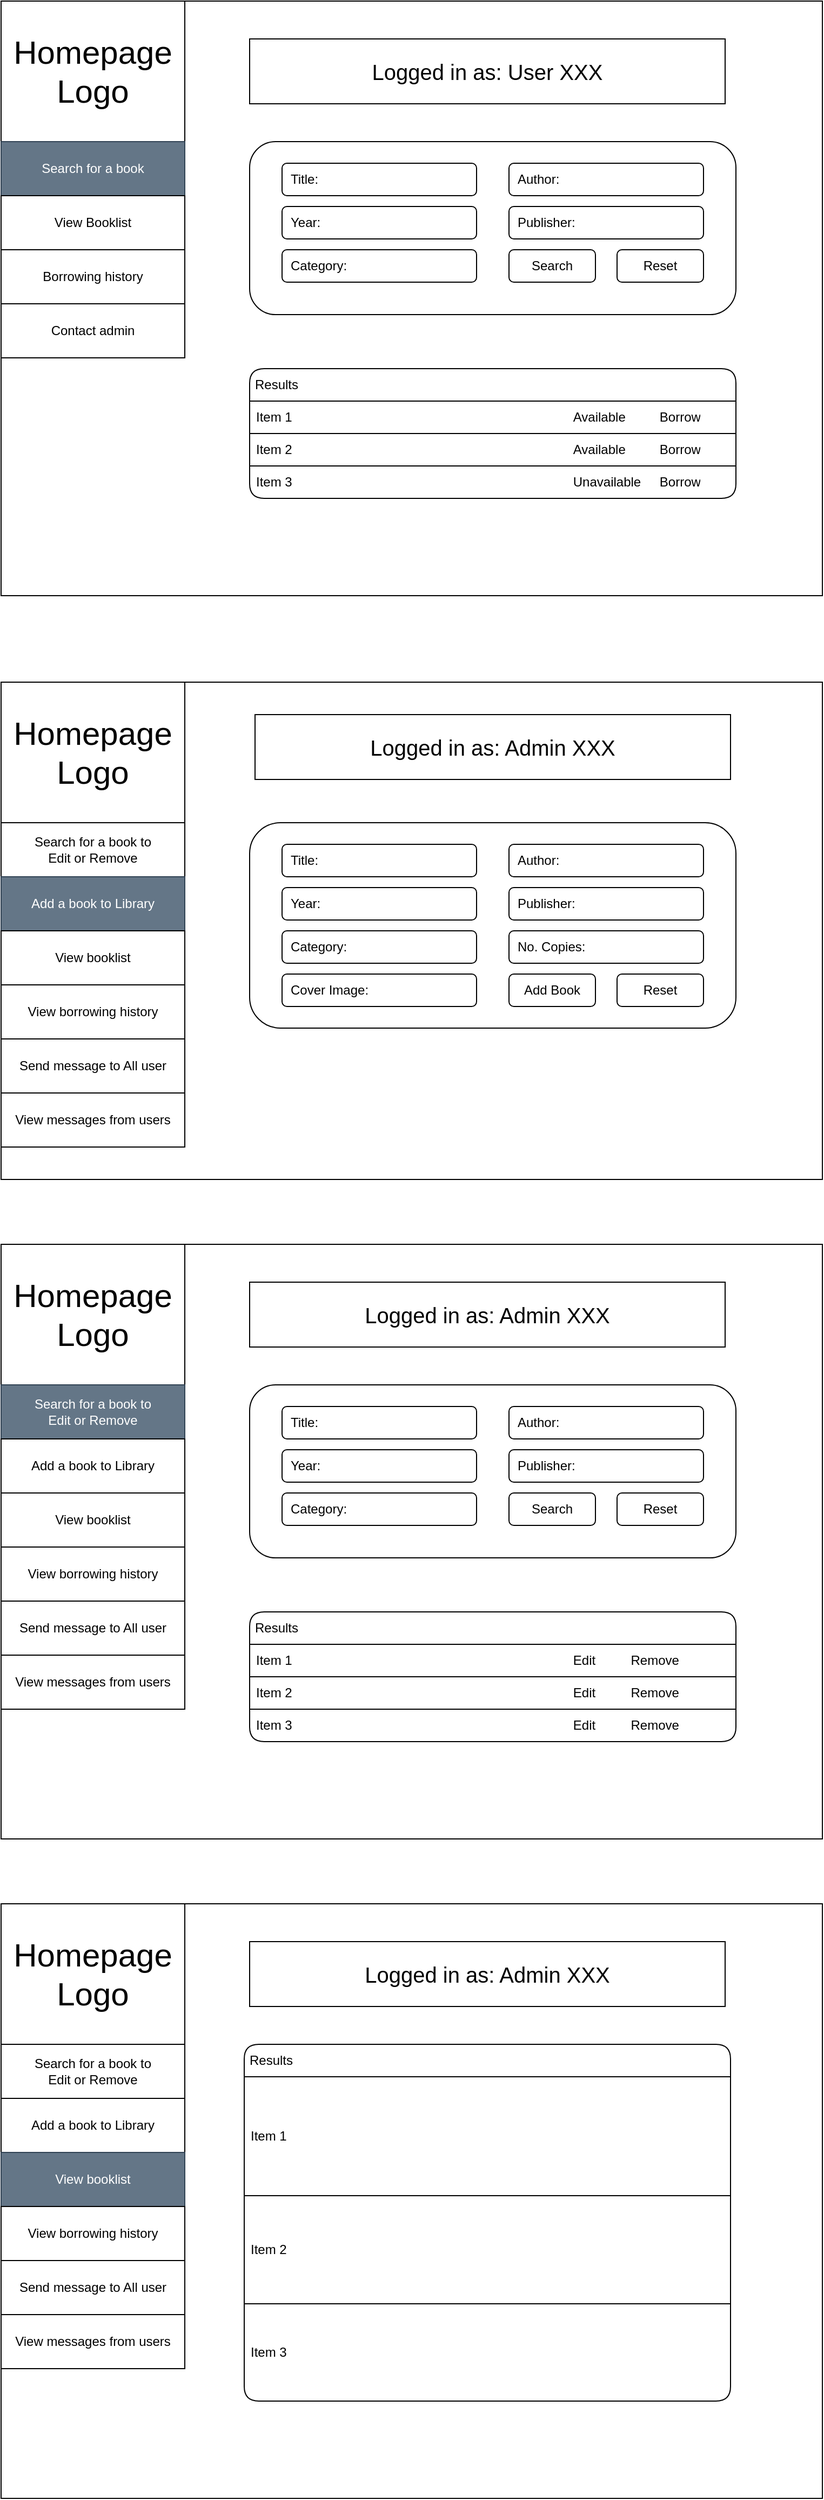 <mxfile>
    <diagram id="XOJNrE4nIKHKZzDK1_wY" name="Page-1">
        <mxGraphModel dx="1353" dy="907" grid="1" gridSize="10" guides="1" tooltips="1" connect="1" arrows="1" fold="1" page="1" pageScale="1" pageWidth="850" pageHeight="1100" math="0" shadow="0">
            <root>
                <mxCell id="0"/>
                <mxCell id="1" parent="0"/>
                <mxCell id="3" value="" style="rounded=0;whiteSpace=wrap;html=1;fillColor=default;fillStyle=auto;" parent="1" vertex="1">
                    <mxGeometry x="40" y="40" width="760" height="550" as="geometry"/>
                </mxCell>
                <mxCell id="5" value="&lt;font style=&quot;font-size: 20px;&quot;&gt;Logged in as: User XXX&lt;/font&gt;" style="rounded=0;whiteSpace=wrap;html=1;" parent="1" vertex="1">
                    <mxGeometry x="270" y="75" width="440" height="60" as="geometry"/>
                </mxCell>
                <mxCell id="18" value="" style="rounded=0;whiteSpace=wrap;html=1;fillColor=default;fillStyle=auto;" parent="1" vertex="1">
                    <mxGeometry x="40" y="670" width="760" height="460" as="geometry"/>
                </mxCell>
                <mxCell id="20" value="&lt;font style=&quot;font-size: 20px;&quot;&gt;Logged in as: Admin XXX&lt;/font&gt;" style="rounded=0;whiteSpace=wrap;html=1;" parent="1" vertex="1">
                    <mxGeometry x="275" y="700" width="440" height="60" as="geometry"/>
                </mxCell>
                <mxCell id="42" value="" style="group" parent="1" vertex="1" connectable="0">
                    <mxGeometry x="270" y="800" width="450" height="190" as="geometry"/>
                </mxCell>
                <mxCell id="53" value="" style="group" parent="42" vertex="1" connectable="0">
                    <mxGeometry width="450" height="190" as="geometry"/>
                </mxCell>
                <mxCell id="25" value="&lt;font style=&quot;font-size: 20px;&quot;&gt;&lt;br&gt;&lt;/font&gt;" style="rounded=1;whiteSpace=wrap;html=1;" parent="53" vertex="1">
                    <mxGeometry width="450" height="190" as="geometry"/>
                </mxCell>
                <mxCell id="26" value="Title:&amp;nbsp;" style="rounded=1;whiteSpace=wrap;html=1;align=left;spacingLeft=6;" parent="53" vertex="1">
                    <mxGeometry x="30" y="20" width="180" height="30" as="geometry"/>
                </mxCell>
                <mxCell id="27" value="Year:&amp;nbsp;" style="rounded=1;whiteSpace=wrap;html=1;align=left;spacingLeft=6;" parent="53" vertex="1">
                    <mxGeometry x="30" y="60" width="180" height="30" as="geometry"/>
                </mxCell>
                <mxCell id="28" value="Author:&amp;nbsp;" style="rounded=1;whiteSpace=wrap;html=1;align=left;spacingLeft=6;" parent="53" vertex="1">
                    <mxGeometry x="240" y="20" width="180" height="30" as="geometry"/>
                </mxCell>
                <mxCell id="29" value="Publisher:&amp;nbsp;" style="rounded=1;whiteSpace=wrap;html=1;align=left;spacingLeft=6;" parent="53" vertex="1">
                    <mxGeometry x="240" y="60" width="180" height="30" as="geometry"/>
                </mxCell>
                <mxCell id="30" value="Category:&amp;nbsp;" style="rounded=1;whiteSpace=wrap;html=1;align=left;spacingLeft=6;" parent="53" vertex="1">
                    <mxGeometry x="30" y="100" width="180" height="30" as="geometry"/>
                </mxCell>
                <mxCell id="31" value="Add Book" style="rounded=1;whiteSpace=wrap;html=1;" parent="53" vertex="1">
                    <mxGeometry x="240" y="140" width="80" height="30" as="geometry"/>
                </mxCell>
                <mxCell id="32" value="Reset" style="rounded=1;whiteSpace=wrap;html=1;" parent="53" vertex="1">
                    <mxGeometry x="340" y="140" width="80" height="30" as="geometry"/>
                </mxCell>
                <mxCell id="39" value="No. Copies:&amp;nbsp;" style="rounded=1;whiteSpace=wrap;html=1;align=left;spacingLeft=6;" parent="53" vertex="1">
                    <mxGeometry x="240" y="100" width="180" height="30" as="geometry"/>
                </mxCell>
                <mxCell id="40" value="Cover Image:&amp;nbsp;" style="rounded=1;whiteSpace=wrap;html=1;align=left;spacingLeft=6;" parent="53" vertex="1">
                    <mxGeometry x="30" y="140" width="180" height="30" as="geometry"/>
                </mxCell>
                <mxCell id="44" value="" style="group" parent="1" vertex="1" connectable="0">
                    <mxGeometry x="40" y="40" width="170" height="330" as="geometry"/>
                </mxCell>
                <mxCell id="4" value="&lt;font style=&quot;font-size: 30px;&quot;&gt;Homepage&lt;br&gt;Logo&lt;br&gt;&lt;/font&gt;" style="rounded=0;whiteSpace=wrap;html=1;" parent="44" vertex="1">
                    <mxGeometry width="170" height="130" as="geometry"/>
                </mxCell>
                <mxCell id="6" value="Search for a book" style="rounded=0;whiteSpace=wrap;html=1;fillColor=#647687;fontColor=#ffffff;strokeColor=#314354;" parent="44" vertex="1">
                    <mxGeometry y="130" width="170" height="50" as="geometry"/>
                </mxCell>
                <mxCell id="7" value="View Booklist" style="rounded=0;whiteSpace=wrap;html=1;" parent="44" vertex="1">
                    <mxGeometry y="180" width="170" height="50" as="geometry"/>
                </mxCell>
                <mxCell id="8" value="Borrowing history" style="rounded=0;whiteSpace=wrap;html=1;" parent="44" vertex="1">
                    <mxGeometry y="230" width="170" height="50" as="geometry"/>
                </mxCell>
                <mxCell id="9" value="Contact admin" style="rounded=0;whiteSpace=wrap;html=1;" parent="44" vertex="1">
                    <mxGeometry y="280" width="170" height="50" as="geometry"/>
                </mxCell>
                <mxCell id="45" value="" style="group;labelBackgroundColor=#534d5b;fillColor=#647687;fontColor=#ffffff;strokeColor=#314354;" parent="1" vertex="1" connectable="0">
                    <mxGeometry x="40" y="670" width="170" height="430" as="geometry"/>
                </mxCell>
                <mxCell id="52" value="" style="group" parent="45" vertex="1" connectable="0">
                    <mxGeometry width="170" height="430" as="geometry"/>
                </mxCell>
                <mxCell id="68" value="" style="group" parent="52" vertex="1" connectable="0">
                    <mxGeometry width="170" height="430" as="geometry"/>
                </mxCell>
                <mxCell id="19" value="&lt;font style=&quot;font-size: 30px;&quot;&gt;Homepage&lt;br&gt;Logo&lt;br&gt;&lt;/font&gt;" style="rounded=0;whiteSpace=wrap;html=1;" parent="68" vertex="1">
                    <mxGeometry width="170" height="130" as="geometry"/>
                </mxCell>
                <mxCell id="33" value="Search for a book to &lt;br&gt;Edit or Remove" style="rounded=0;whiteSpace=wrap;html=1;" parent="68" vertex="1">
                    <mxGeometry y="130" width="170" height="50" as="geometry"/>
                </mxCell>
                <mxCell id="34" value="Add a book to Library" style="rounded=0;whiteSpace=wrap;html=1;fillColor=#647687;fontColor=#ffffff;strokeColor=#314354;" parent="68" vertex="1">
                    <mxGeometry y="180" width="170" height="50" as="geometry"/>
                </mxCell>
                <mxCell id="35" value="View booklist" style="rounded=0;whiteSpace=wrap;html=1;" parent="68" vertex="1">
                    <mxGeometry y="230" width="170" height="50" as="geometry"/>
                </mxCell>
                <mxCell id="36" value="View borrowing history" style="rounded=0;whiteSpace=wrap;html=1;" parent="68" vertex="1">
                    <mxGeometry y="280" width="170" height="50" as="geometry"/>
                </mxCell>
                <mxCell id="37" value="Send message to All user" style="rounded=0;whiteSpace=wrap;html=1;" parent="68" vertex="1">
                    <mxGeometry y="330" width="170" height="50" as="geometry"/>
                </mxCell>
                <mxCell id="38" value="View messages from users" style="rounded=0;whiteSpace=wrap;html=1;" parent="68" vertex="1">
                    <mxGeometry y="380" width="170" height="50" as="geometry"/>
                </mxCell>
                <mxCell id="48" value="Results" style="swimlane;fontStyle=0;childLayout=stackLayout;horizontal=1;startSize=30;horizontalStack=0;resizeParent=1;resizeParentMax=0;resizeLast=0;collapsible=1;marginBottom=0;whiteSpace=wrap;html=1;rounded=1;align=left;spacingLeft=3;" parent="1" vertex="1">
                    <mxGeometry x="270" y="380" width="450" height="120" as="geometry">
                        <mxRectangle x="270" y="420" width="60" height="30" as="alternateBounds"/>
                    </mxGeometry>
                </mxCell>
                <mxCell id="49" value="Item 1&lt;span style=&quot;white-space: pre;&quot;&gt;&#9;&lt;/span&gt;&lt;span style=&quot;white-space: pre;&quot;&gt;&#9;&lt;/span&gt;&lt;span style=&quot;white-space: pre;&quot;&gt;&#9;&lt;/span&gt;&lt;span style=&quot;white-space: pre;&quot;&gt;&#9;&lt;/span&gt;&lt;span style=&quot;white-space: pre;&quot;&gt;&#9;&lt;/span&gt;&lt;span style=&quot;white-space: pre;&quot;&gt;&#9;&lt;/span&gt;&lt;span style=&quot;white-space: pre;&quot;&gt;&#9;&lt;/span&gt;&lt;span style=&quot;white-space: pre;&quot;&gt;&#9;&lt;/span&gt;&lt;span style=&quot;white-space: pre;&quot;&gt;&#9;&lt;/span&gt;&lt;span style=&quot;white-space: pre;&quot;&gt;&#9;&lt;/span&gt;Available&lt;span style=&quot;white-space: pre;&quot;&gt;&#9;&lt;/span&gt;&lt;span style=&quot;white-space: pre;&quot;&gt;&#9;&lt;/span&gt;Borrow" style="text;strokeColor=none;fillColor=none;align=left;verticalAlign=middle;spacingLeft=4;spacingRight=4;overflow=hidden;points=[[0,0.5],[1,0.5]];portConstraint=eastwest;rotatable=0;whiteSpace=wrap;html=1;" parent="48" vertex="1">
                    <mxGeometry y="30" width="450" height="30" as="geometry"/>
                </mxCell>
                <mxCell id="50" value="Item 2&lt;span style=&quot;white-space: pre;&quot;&gt;&#9;&lt;/span&gt;&lt;span style=&quot;white-space: pre;&quot;&gt;&#9;&lt;/span&gt;&lt;span style=&quot;white-space: pre;&quot;&gt;&#9;&lt;/span&gt;&lt;span style=&quot;white-space: pre;&quot;&gt;&#9;&lt;/span&gt;&lt;span style=&quot;white-space: pre;&quot;&gt;&#9;&lt;/span&gt;&lt;span style=&quot;white-space: pre;&quot;&gt;&#9;&lt;/span&gt;&lt;span style=&quot;white-space: pre;&quot;&gt;&#9;&lt;/span&gt;&lt;span style=&quot;white-space: pre;&quot;&gt;&#9;&lt;/span&gt;&lt;span style=&quot;white-space: pre;&quot;&gt;&#9;&lt;/span&gt;&lt;span style=&quot;white-space: pre;&quot;&gt;&#9;&lt;/span&gt;Available&lt;span style=&quot;&quot;&gt;&#9;&lt;span style=&quot;white-space: pre;&quot;&gt;&#9;&lt;/span&gt;&lt;/span&gt;Borrow" style="text;strokeColor=default;fillColor=none;align=left;verticalAlign=middle;spacingLeft=4;spacingRight=4;overflow=hidden;points=[[0,0.5],[1,0.5]];portConstraint=eastwest;rotatable=0;whiteSpace=wrap;html=1;" parent="48" vertex="1">
                    <mxGeometry y="60" width="450" height="30" as="geometry"/>
                </mxCell>
                <mxCell id="51" value="Item 3&lt;span style=&quot;&quot;&gt;&amp;nbsp;&lt;/span&gt;&lt;span style=&quot;&quot;&gt;&amp;nbsp;&lt;span style=&quot;white-space: pre;&quot;&gt;&#9;&lt;/span&gt;&lt;span style=&quot;white-space: pre;&quot;&gt;&#9;&lt;/span&gt;&lt;span style=&quot;white-space: pre;&quot;&gt;&#9;&lt;/span&gt;&lt;span style=&quot;white-space: pre;&quot;&gt;&#9;&lt;/span&gt;&lt;span style=&quot;white-space: pre;&quot;&gt;&#9;&lt;/span&gt;&lt;span style=&quot;white-space: pre;&quot;&gt;&#9;&lt;/span&gt;&lt;span style=&quot;white-space: pre;&quot;&gt;&#9;&lt;/span&gt;&lt;span style=&quot;white-space: pre;&quot;&gt;&#9;&lt;/span&gt;&lt;span style=&quot;white-space: pre;&quot;&gt;&#9;&lt;/span&gt;&lt;span style=&quot;white-space: pre;&quot;&gt;&#9;&lt;/span&gt;Una&lt;/span&gt;vailable&lt;span style=&quot;&quot;&gt;&#9;&lt;span style=&quot;white-space: pre;&quot;&gt;&#9;&lt;/span&gt;&lt;/span&gt;Borrow" style="text;strokeColor=none;fillColor=none;align=left;verticalAlign=middle;spacingLeft=4;spacingRight=4;overflow=hidden;points=[[0,0.5],[1,0.5]];portConstraint=eastwest;rotatable=0;whiteSpace=wrap;html=1;" parent="48" vertex="1">
                    <mxGeometry y="90" width="450" height="30" as="geometry"/>
                </mxCell>
                <mxCell id="10" value="&lt;font style=&quot;font-size: 20px;&quot;&gt;&lt;br&gt;&lt;/font&gt;" style="rounded=1;whiteSpace=wrap;html=1;" parent="1" vertex="1">
                    <mxGeometry x="270" y="170" width="450" height="160" as="geometry"/>
                </mxCell>
                <mxCell id="55" value="" style="rounded=0;whiteSpace=wrap;html=1;fillColor=default;fillStyle=auto;" parent="1" vertex="1">
                    <mxGeometry x="40" y="1190" width="760" height="550" as="geometry"/>
                </mxCell>
                <mxCell id="56" value="&lt;font style=&quot;font-size: 20px;&quot;&gt;Logged in as: Admin XXX&lt;/font&gt;" style="rounded=0;whiteSpace=wrap;html=1;" parent="1" vertex="1">
                    <mxGeometry x="270" y="1225" width="440" height="60" as="geometry"/>
                </mxCell>
                <mxCell id="63" value="Results" style="swimlane;fontStyle=0;childLayout=stackLayout;horizontal=1;startSize=30;horizontalStack=0;resizeParent=1;resizeParentMax=0;resizeLast=0;collapsible=1;marginBottom=0;whiteSpace=wrap;html=1;rounded=1;align=left;spacingLeft=3;" parent="1" vertex="1">
                    <mxGeometry x="270" y="1530" width="450" height="120" as="geometry">
                        <mxRectangle x="270" y="1530" width="60" height="30" as="alternateBounds"/>
                    </mxGeometry>
                </mxCell>
                <mxCell id="64" value="Item 1&lt;span style=&quot;white-space: pre;&quot;&gt;&#9;&lt;/span&gt;&lt;span style=&quot;white-space: pre;&quot;&gt;&#9;&lt;/span&gt;&lt;span style=&quot;white-space: pre;&quot;&gt;&#9;&lt;/span&gt;&lt;span style=&quot;white-space: pre;&quot;&gt;&#9;&lt;/span&gt;&lt;span style=&quot;white-space: pre;&quot;&gt;&#9;&lt;/span&gt;&lt;span style=&quot;white-space: pre;&quot;&gt;&#9;&lt;/span&gt;&lt;span style=&quot;white-space: pre;&quot;&gt;&#9;&lt;/span&gt;&lt;span style=&quot;white-space: pre;&quot;&gt;&#9;&lt;/span&gt;&lt;span style=&quot;white-space: pre;&quot;&gt;&#9;&lt;/span&gt;&lt;span style=&quot;white-space: pre;&quot;&gt;&#9;&lt;/span&gt;Edit&lt;span style=&quot;white-space: pre;&quot;&gt;&#9;&lt;/span&gt;&lt;span style=&quot;white-space: pre;&quot;&gt;&#9;&lt;/span&gt;Remove" style="text;strokeColor=none;fillColor=none;align=left;verticalAlign=middle;spacingLeft=4;spacingRight=4;overflow=hidden;points=[[0,0.5],[1,0.5]];portConstraint=eastwest;rotatable=0;whiteSpace=wrap;html=1;" parent="63" vertex="1">
                    <mxGeometry y="30" width="450" height="30" as="geometry"/>
                </mxCell>
                <mxCell id="65" value="Item 2&lt;span style=&quot;white-space: pre;&quot;&gt;&#9;&lt;/span&gt;&lt;span style=&quot;white-space: pre;&quot;&gt;&#9;&lt;/span&gt;&lt;span style=&quot;white-space: pre;&quot;&gt;&#9;&lt;/span&gt;&lt;span style=&quot;white-space: pre;&quot;&gt;&#9;&lt;/span&gt;&lt;span style=&quot;white-space: pre;&quot;&gt;&#9;&lt;/span&gt;&lt;span style=&quot;white-space: pre;&quot;&gt;&#9;&lt;/span&gt;&lt;span style=&quot;white-space: pre;&quot;&gt;&#9;&lt;/span&gt;&lt;span style=&quot;white-space: pre;&quot;&gt;&#9;&lt;/span&gt;&lt;span style=&quot;white-space: pre;&quot;&gt;&#9;&lt;/span&gt;&lt;span style=&quot;white-space: pre;&quot;&gt;&#9;&lt;/span&gt;Edit&lt;span style=&quot;&quot;&gt;&#9;&lt;span style=&quot;white-space: pre;&quot;&gt;&#9;&lt;span style=&quot;white-space: pre;&quot;&gt;&#9;&lt;/span&gt;&lt;/span&gt;&lt;/span&gt;Remove" style="text;strokeColor=default;fillColor=none;align=left;verticalAlign=middle;spacingLeft=4;spacingRight=4;overflow=hidden;points=[[0,0.5],[1,0.5]];portConstraint=eastwest;rotatable=0;whiteSpace=wrap;html=1;" parent="63" vertex="1">
                    <mxGeometry y="60" width="450" height="30" as="geometry"/>
                </mxCell>
                <mxCell id="66" value="Item 3&lt;span style=&quot;&quot;&gt;&amp;nbsp;&lt;/span&gt;&lt;span style=&quot;&quot;&gt;&amp;nbsp;&lt;span style=&quot;white-space: pre;&quot;&gt;&#9;&lt;/span&gt;&lt;span style=&quot;white-space: pre;&quot;&gt;&#9;&lt;/span&gt;&lt;span style=&quot;white-space: pre;&quot;&gt;&#9;&lt;/span&gt;&lt;span style=&quot;white-space: pre;&quot;&gt;&#9;&lt;/span&gt;&lt;span style=&quot;white-space: pre;&quot;&gt;&#9;&lt;/span&gt;&lt;span style=&quot;white-space: pre;&quot;&gt;&#9;&lt;/span&gt;&lt;span style=&quot;white-space: pre;&quot;&gt;&#9;&lt;/span&gt;&lt;span style=&quot;white-space: pre;&quot;&gt;&#9;&lt;/span&gt;&lt;span style=&quot;white-space: pre;&quot;&gt;&#9;&lt;/span&gt;&lt;span style=&quot;white-space: pre;&quot;&gt;&#9;&lt;/span&gt;Edit&lt;span style=&quot;white-space: pre;&quot;&gt;&#9;&lt;/span&gt;&lt;/span&gt;&lt;span style=&quot;&quot;&gt;&amp;nbsp;&lt;span style=&quot;white-space: pre;&quot;&gt;&#9;&lt;/span&gt;&lt;/span&gt;Remove" style="text;strokeColor=none;fillColor=none;align=left;verticalAlign=middle;spacingLeft=4;spacingRight=4;overflow=hidden;points=[[0,0.5],[1,0.5]];portConstraint=eastwest;rotatable=0;whiteSpace=wrap;html=1;" parent="63" vertex="1">
                    <mxGeometry y="90" width="450" height="30" as="geometry"/>
                </mxCell>
                <mxCell id="67" value="&lt;font style=&quot;font-size: 20px;&quot;&gt;&lt;br&gt;&lt;/font&gt;" style="rounded=1;whiteSpace=wrap;html=1;" parent="1" vertex="1">
                    <mxGeometry x="270" y="1320" width="450" height="160" as="geometry"/>
                </mxCell>
                <mxCell id="69" value="" style="group" parent="1" vertex="1" connectable="0">
                    <mxGeometry x="40" y="1190" width="170" height="430" as="geometry"/>
                </mxCell>
                <mxCell id="70" value="&lt;font style=&quot;font-size: 30px;&quot;&gt;Homepage&lt;br&gt;Logo&lt;br&gt;&lt;/font&gt;" style="rounded=0;whiteSpace=wrap;html=1;" parent="69" vertex="1">
                    <mxGeometry width="170" height="130" as="geometry"/>
                </mxCell>
                <mxCell id="71" value="Search for a book to &lt;br&gt;Edit or Remove" style="rounded=0;whiteSpace=wrap;html=1;fillColor=#647687;fontColor=#ffffff;strokeColor=#314354;" parent="69" vertex="1">
                    <mxGeometry y="130" width="170" height="50" as="geometry"/>
                </mxCell>
                <mxCell id="72" value="Add a book to Library" style="rounded=0;whiteSpace=wrap;html=1;" parent="69" vertex="1">
                    <mxGeometry y="180" width="170" height="50" as="geometry"/>
                </mxCell>
                <mxCell id="73" value="View booklist" style="rounded=0;whiteSpace=wrap;html=1;" parent="69" vertex="1">
                    <mxGeometry y="230" width="170" height="50" as="geometry"/>
                </mxCell>
                <mxCell id="74" value="View borrowing history" style="rounded=0;whiteSpace=wrap;html=1;" parent="69" vertex="1">
                    <mxGeometry y="280" width="170" height="50" as="geometry"/>
                </mxCell>
                <mxCell id="75" value="Send message to All user" style="rounded=0;whiteSpace=wrap;html=1;" parent="69" vertex="1">
                    <mxGeometry y="330" width="170" height="50" as="geometry"/>
                </mxCell>
                <mxCell id="76" value="View messages from users" style="rounded=0;whiteSpace=wrap;html=1;" parent="69" vertex="1">
                    <mxGeometry y="380" width="170" height="50" as="geometry"/>
                </mxCell>
                <mxCell id="86" value="" style="group" parent="1" vertex="1" connectable="0">
                    <mxGeometry x="300" y="190" width="390" height="110" as="geometry"/>
                </mxCell>
                <mxCell id="11" value="Title:&amp;nbsp;" style="rounded=1;whiteSpace=wrap;html=1;align=left;spacingLeft=6;" parent="86" vertex="1">
                    <mxGeometry width="180" height="30" as="geometry"/>
                </mxCell>
                <mxCell id="12" value="Year:&amp;nbsp;" style="rounded=1;whiteSpace=wrap;html=1;align=left;spacingLeft=6;" parent="86" vertex="1">
                    <mxGeometry y="40" width="180" height="30" as="geometry"/>
                </mxCell>
                <mxCell id="13" value="Author:&amp;nbsp;" style="rounded=1;whiteSpace=wrap;html=1;align=left;spacingLeft=6;" parent="86" vertex="1">
                    <mxGeometry x="210" width="180" height="30" as="geometry"/>
                </mxCell>
                <mxCell id="14" value="Publisher:&amp;nbsp;" style="rounded=1;whiteSpace=wrap;html=1;align=left;spacingLeft=6;" parent="86" vertex="1">
                    <mxGeometry x="210" y="40" width="180" height="30" as="geometry"/>
                </mxCell>
                <mxCell id="15" value="Category:&amp;nbsp;" style="rounded=1;whiteSpace=wrap;html=1;align=left;spacingLeft=6;" parent="86" vertex="1">
                    <mxGeometry y="80" width="180" height="30" as="geometry"/>
                </mxCell>
                <mxCell id="16" value="Search" style="rounded=1;whiteSpace=wrap;html=1;" parent="86" vertex="1">
                    <mxGeometry x="210" y="80" width="80" height="30" as="geometry"/>
                </mxCell>
                <mxCell id="17" value="Reset" style="rounded=1;whiteSpace=wrap;html=1;" parent="86" vertex="1">
                    <mxGeometry x="310" y="80" width="80" height="30" as="geometry"/>
                </mxCell>
                <mxCell id="87" value="" style="group" parent="1" vertex="1" connectable="0">
                    <mxGeometry x="300" y="1340" width="390" height="110" as="geometry"/>
                </mxCell>
                <mxCell id="88" value="Title:&amp;nbsp;" style="rounded=1;whiteSpace=wrap;html=1;align=left;spacingLeft=6;" parent="87" vertex="1">
                    <mxGeometry width="180" height="30" as="geometry"/>
                </mxCell>
                <mxCell id="89" value="Year:&amp;nbsp;" style="rounded=1;whiteSpace=wrap;html=1;align=left;spacingLeft=6;" parent="87" vertex="1">
                    <mxGeometry y="40" width="180" height="30" as="geometry"/>
                </mxCell>
                <mxCell id="90" value="Author:&amp;nbsp;" style="rounded=1;whiteSpace=wrap;html=1;align=left;spacingLeft=6;" parent="87" vertex="1">
                    <mxGeometry x="210" width="180" height="30" as="geometry"/>
                </mxCell>
                <mxCell id="91" value="Publisher:&amp;nbsp;" style="rounded=1;whiteSpace=wrap;html=1;align=left;spacingLeft=6;" parent="87" vertex="1">
                    <mxGeometry x="210" y="40" width="180" height="30" as="geometry"/>
                </mxCell>
                <mxCell id="92" value="Category:&amp;nbsp;" style="rounded=1;whiteSpace=wrap;html=1;align=left;spacingLeft=6;" parent="87" vertex="1">
                    <mxGeometry y="80" width="180" height="30" as="geometry"/>
                </mxCell>
                <mxCell id="93" value="Search" style="rounded=1;whiteSpace=wrap;html=1;" parent="87" vertex="1">
                    <mxGeometry x="210" y="80" width="80" height="30" as="geometry"/>
                </mxCell>
                <mxCell id="94" value="Reset" style="rounded=1;whiteSpace=wrap;html=1;" parent="87" vertex="1">
                    <mxGeometry x="310" y="80" width="80" height="30" as="geometry"/>
                </mxCell>
                <mxCell id="95" value="" style="rounded=0;whiteSpace=wrap;html=1;fillColor=default;fillStyle=auto;" parent="1" vertex="1">
                    <mxGeometry x="40" y="1800" width="760" height="550" as="geometry"/>
                </mxCell>
                <mxCell id="96" value="&lt;font style=&quot;font-size: 20px;&quot;&gt;Logged in as: Admin XXX&lt;/font&gt;" style="rounded=0;whiteSpace=wrap;html=1;" parent="1" vertex="1">
                    <mxGeometry x="270" y="1835" width="440" height="60" as="geometry"/>
                </mxCell>
                <mxCell id="97" value="" style="group" parent="1" vertex="1" connectable="0">
                    <mxGeometry x="40" y="1800" width="170" height="430" as="geometry"/>
                </mxCell>
                <mxCell id="98" value="&lt;font style=&quot;font-size: 30px;&quot;&gt;Homepage&lt;br&gt;Logo&lt;br&gt;&lt;/font&gt;" style="rounded=0;whiteSpace=wrap;html=1;" parent="97" vertex="1">
                    <mxGeometry width="170" height="130" as="geometry"/>
                </mxCell>
                <mxCell id="99" value="Search for a book to &lt;br&gt;Edit or Remove" style="rounded=0;whiteSpace=wrap;html=1;" parent="97" vertex="1">
                    <mxGeometry y="130" width="170" height="50" as="geometry"/>
                </mxCell>
                <mxCell id="100" value="Add a book to Library" style="rounded=0;whiteSpace=wrap;html=1;" parent="97" vertex="1">
                    <mxGeometry y="180" width="170" height="50" as="geometry"/>
                </mxCell>
                <mxCell id="101" value="View booklist" style="rounded=0;whiteSpace=wrap;html=1;fillColor=#647687;fontColor=#ffffff;strokeColor=#314354;" parent="97" vertex="1">
                    <mxGeometry y="230" width="170" height="50" as="geometry"/>
                </mxCell>
                <mxCell id="102" value="View borrowing history" style="rounded=0;whiteSpace=wrap;html=1;" parent="97" vertex="1">
                    <mxGeometry y="280" width="170" height="50" as="geometry"/>
                </mxCell>
                <mxCell id="103" value="Send message to All user" style="rounded=0;whiteSpace=wrap;html=1;" parent="97" vertex="1">
                    <mxGeometry y="330" width="170" height="50" as="geometry"/>
                </mxCell>
                <mxCell id="104" value="View messages from users" style="rounded=0;whiteSpace=wrap;html=1;" parent="97" vertex="1">
                    <mxGeometry y="380" width="170" height="50" as="geometry"/>
                </mxCell>
                <mxCell id="105" value="Results" style="swimlane;fontStyle=0;childLayout=stackLayout;horizontal=1;startSize=30;horizontalStack=0;resizeParent=1;resizeParentMax=0;resizeLast=0;collapsible=1;marginBottom=0;whiteSpace=wrap;html=1;rounded=1;align=left;spacingLeft=3;" parent="1" vertex="1">
                    <mxGeometry x="265" y="1930" width="450" height="330" as="geometry">
                        <mxRectangle x="270" y="420" width="60" height="30" as="alternateBounds"/>
                    </mxGeometry>
                </mxCell>
                <mxCell id="106" value="Item 1" style="text;strokeColor=none;fillColor=none;align=left;verticalAlign=middle;spacingLeft=4;spacingRight=4;overflow=hidden;points=[[0,0.5],[1,0.5]];portConstraint=eastwest;rotatable=0;whiteSpace=wrap;html=1;" parent="105" vertex="1">
                    <mxGeometry y="30" width="450" height="110" as="geometry"/>
                </mxCell>
                <mxCell id="107" value="Item 2&lt;span style=&quot;white-space: pre;&quot;&gt;&#9;&lt;/span&gt;&lt;span style=&quot;white-space: pre;&quot;&gt;&#9;&lt;/span&gt;&lt;span style=&quot;white-space: pre;&quot;&gt;&#9;&lt;/span&gt;&lt;span style=&quot;white-space: pre;&quot;&gt;&#9;&lt;/span&gt;&lt;span style=&quot;white-space: pre;&quot;&gt;&#9;&lt;/span&gt;&lt;span style=&quot;white-space: pre;&quot;&gt;&#9;&lt;/span&gt;&lt;span style=&quot;white-space: pre;&quot;&gt;&#9;&lt;/span&gt;&lt;span style=&quot;white-space: pre;&quot;&gt;&#9;&lt;/span&gt;&lt;span style=&quot;white-space: pre;&quot;&gt;&#9;&lt;/span&gt;" style="text;strokeColor=default;fillColor=none;align=left;verticalAlign=middle;spacingLeft=4;spacingRight=4;overflow=hidden;points=[[0,0.5],[1,0.5]];portConstraint=eastwest;rotatable=0;whiteSpace=wrap;html=1;" parent="105" vertex="1">
                    <mxGeometry y="140" width="450" height="100" as="geometry"/>
                </mxCell>
                <mxCell id="108" value="Item 3" style="text;strokeColor=none;fillColor=none;align=left;verticalAlign=middle;spacingLeft=4;spacingRight=4;overflow=hidden;points=[[0,0.5],[1,0.5]];portConstraint=eastwest;rotatable=0;whiteSpace=wrap;html=1;" parent="105" vertex="1">
                    <mxGeometry y="240" width="450" height="90" as="geometry"/>
                </mxCell>
            </root>
        </mxGraphModel>
    </diagram>
</mxfile>